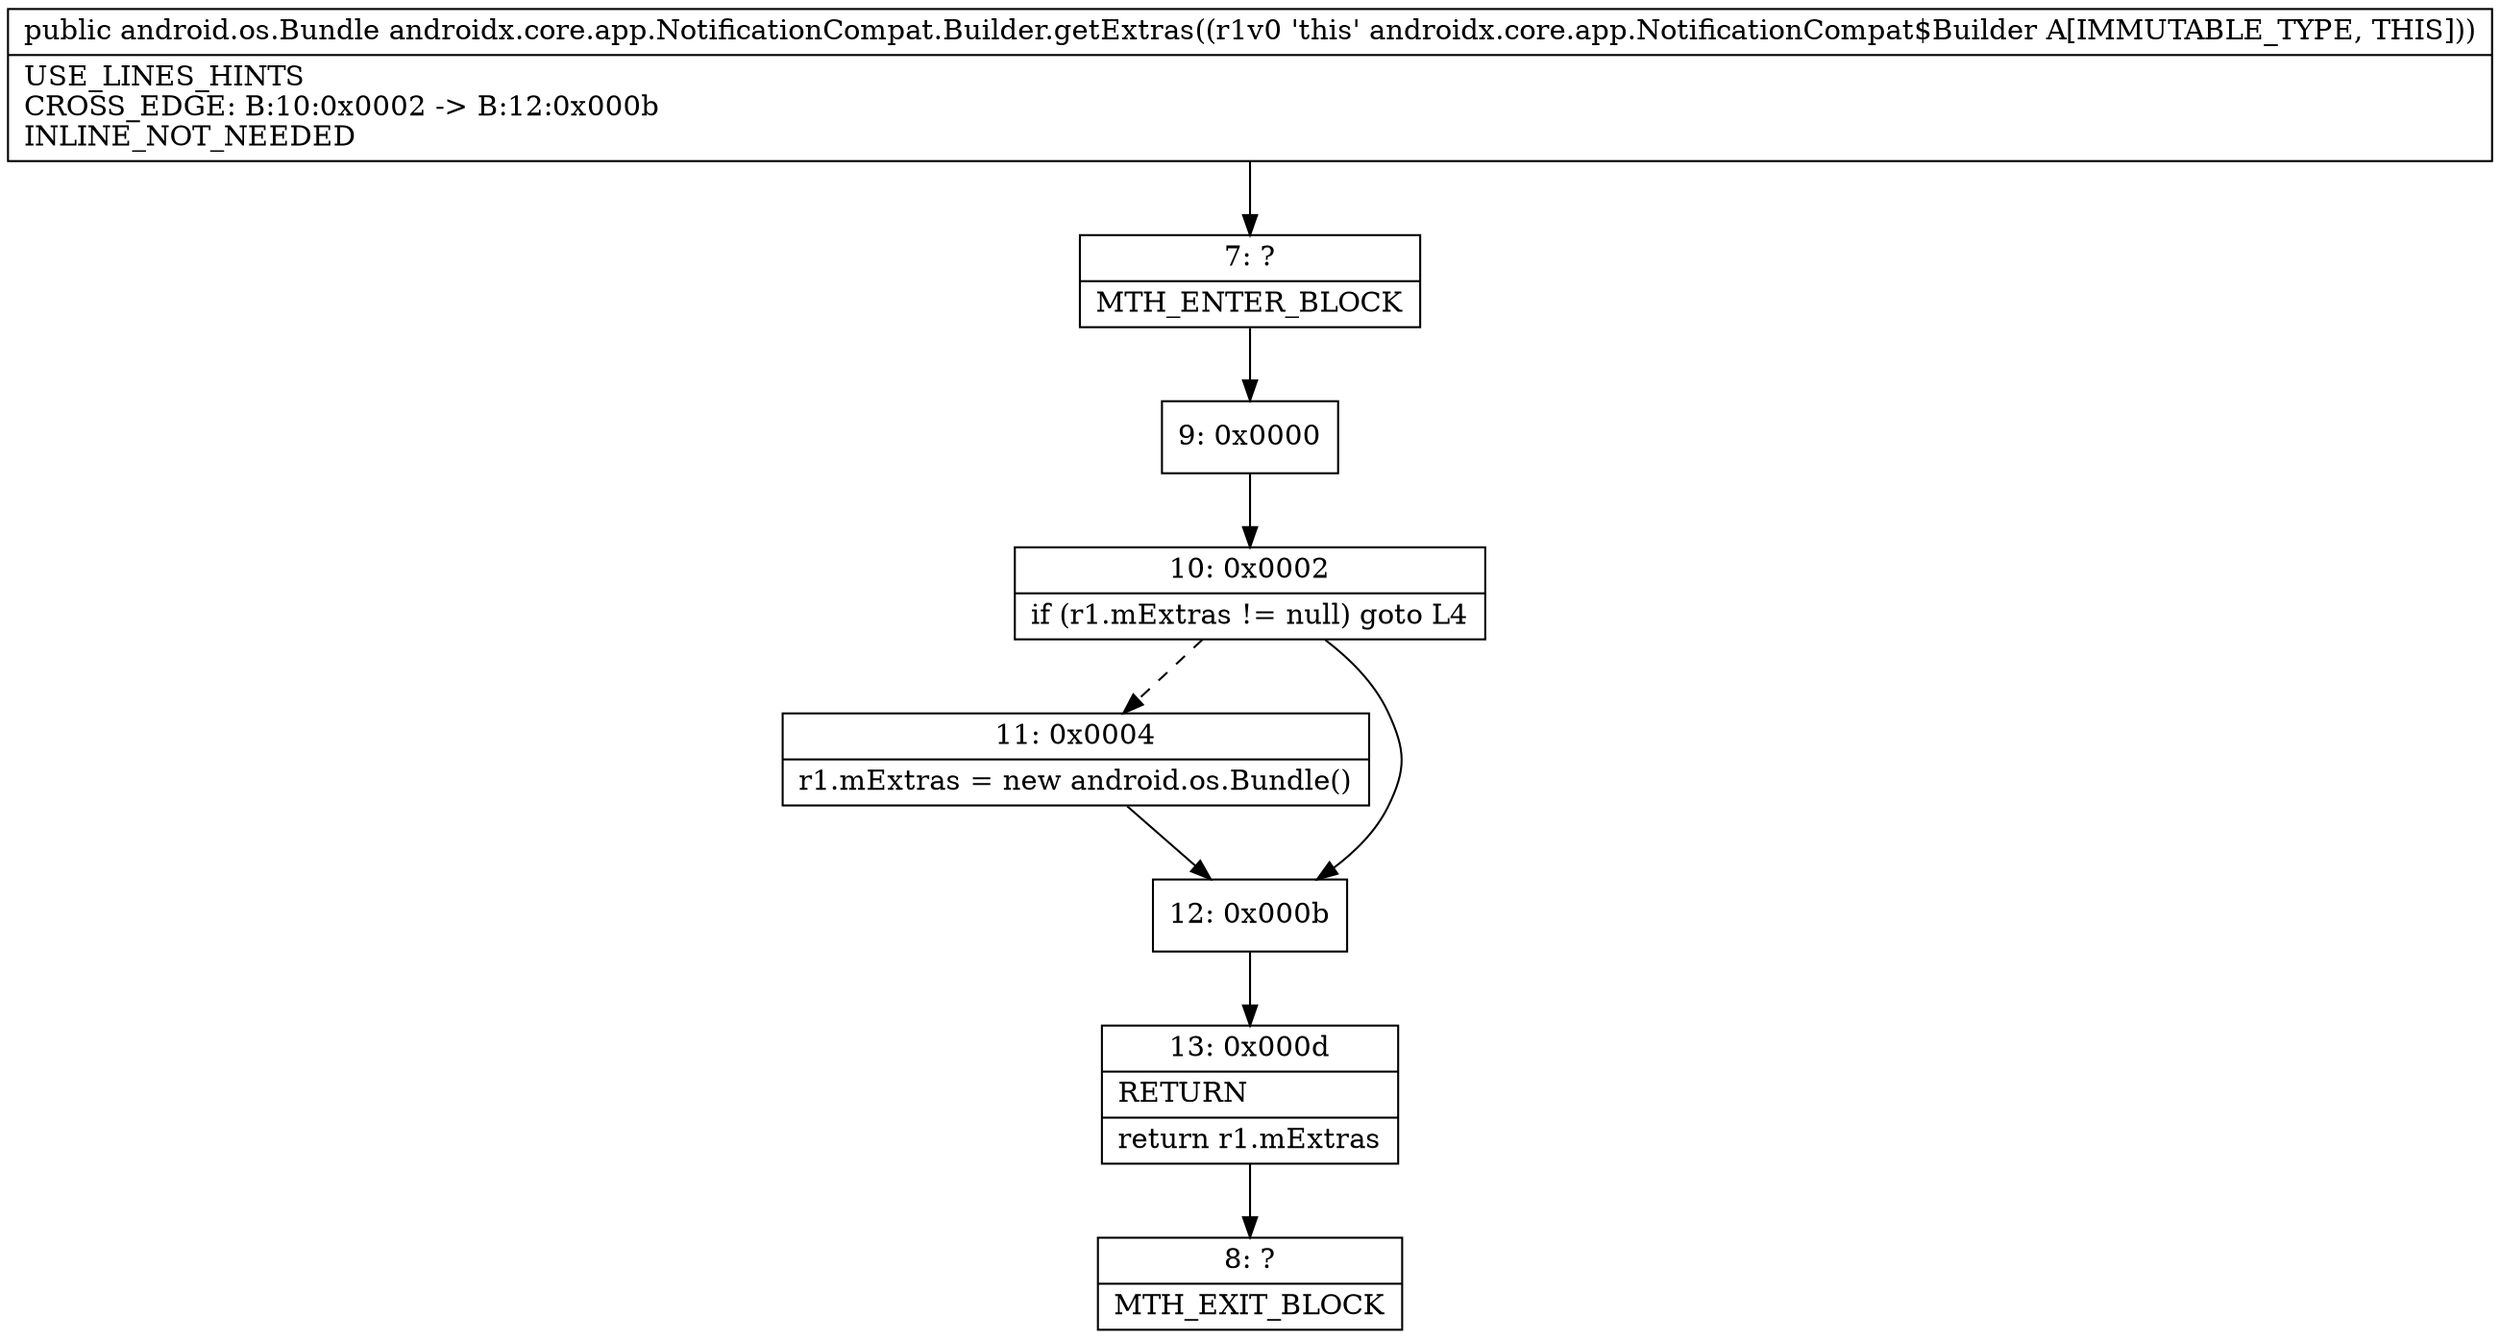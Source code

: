 digraph "CFG forandroidx.core.app.NotificationCompat.Builder.getExtras()Landroid\/os\/Bundle;" {
Node_7 [shape=record,label="{7\:\ ?|MTH_ENTER_BLOCK\l}"];
Node_9 [shape=record,label="{9\:\ 0x0000}"];
Node_10 [shape=record,label="{10\:\ 0x0002|if (r1.mExtras != null) goto L4\l}"];
Node_11 [shape=record,label="{11\:\ 0x0004|r1.mExtras = new android.os.Bundle()\l}"];
Node_12 [shape=record,label="{12\:\ 0x000b}"];
Node_13 [shape=record,label="{13\:\ 0x000d|RETURN\l|return r1.mExtras\l}"];
Node_8 [shape=record,label="{8\:\ ?|MTH_EXIT_BLOCK\l}"];
MethodNode[shape=record,label="{public android.os.Bundle androidx.core.app.NotificationCompat.Builder.getExtras((r1v0 'this' androidx.core.app.NotificationCompat$Builder A[IMMUTABLE_TYPE, THIS]))  | USE_LINES_HINTS\lCROSS_EDGE: B:10:0x0002 \-\> B:12:0x000b\lINLINE_NOT_NEEDED\l}"];
MethodNode -> Node_7;Node_7 -> Node_9;
Node_9 -> Node_10;
Node_10 -> Node_11[style=dashed];
Node_10 -> Node_12;
Node_11 -> Node_12;
Node_12 -> Node_13;
Node_13 -> Node_8;
}

